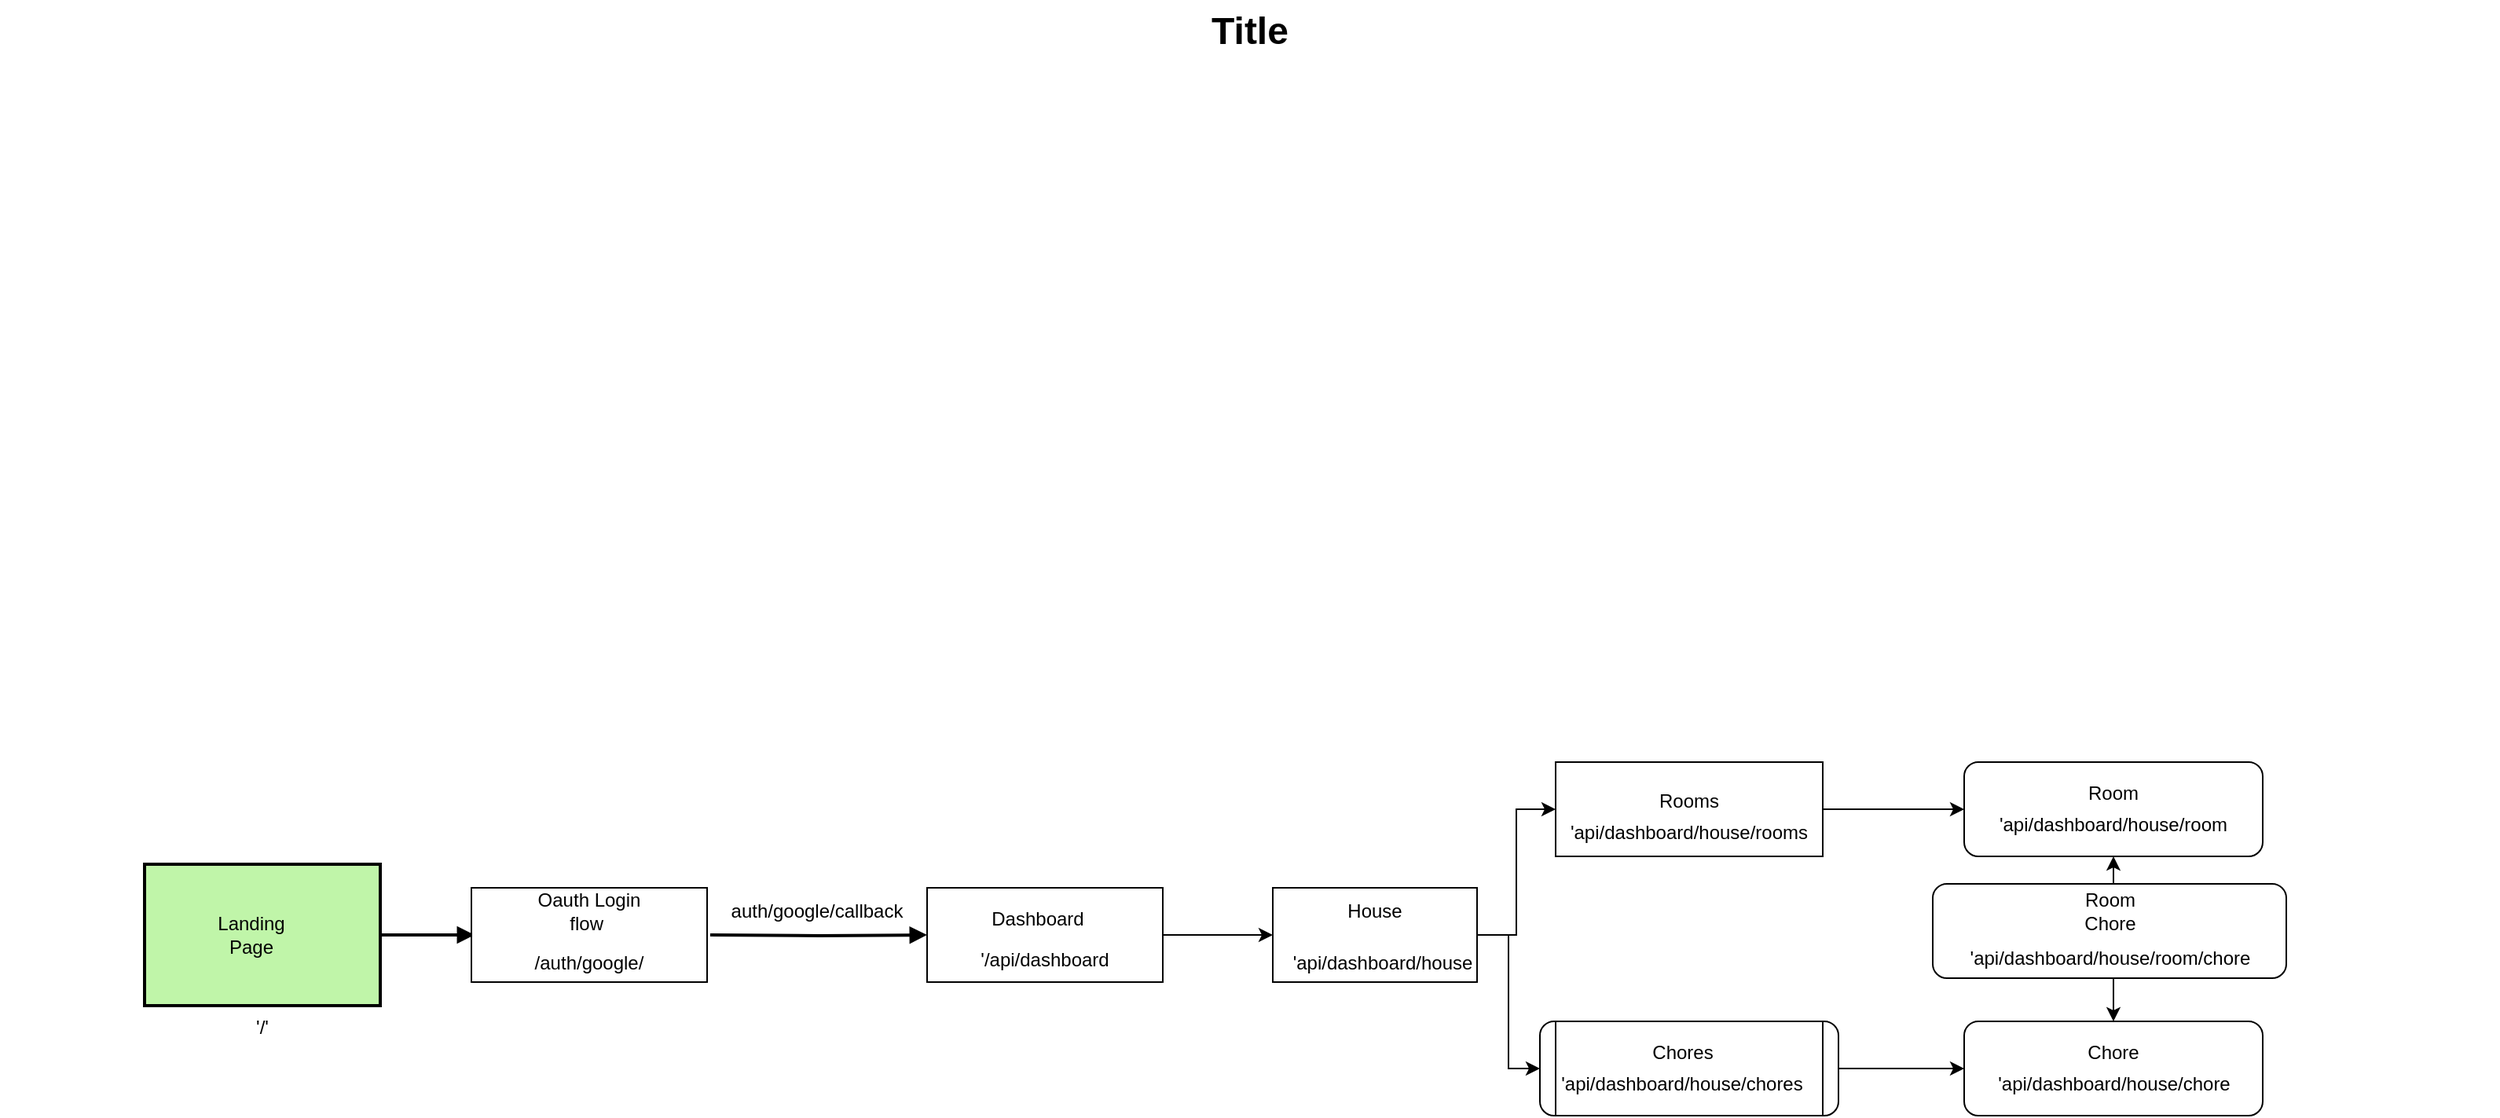 <mxfile version="12.7.9" type="github"><diagram name="Page-1" id="74b105a0-9070-1c63-61bc-23e55f88626e"><mxGraphModel dx="946" dy="510" grid="1" gridSize="10" guides="1" tooltips="1" connect="1" arrows="1" fold="1" page="1" pageScale="1.5" pageWidth="1169" pageHeight="826" background="none" math="0" shadow="0"><root><mxCell id="0" style=";html=1;"/><mxCell id="1" style=";html=1;" parent="0"/><mxCell id="10b056a9c633e61c-18" style="edgeStyle=orthogonalEdgeStyle;rounded=0;html=1;endArrow=block;endFill=1;jettySize=auto;orthogonalLoop=1;strokeWidth=2;startArrow=none;startFill=0;entryX=0;entryY=0.5;entryDx=0;entryDy=0;" parent="1" target="Lthkg2jGTmfJJIbEd--0-3" edge="1"><mxGeometry relative="1" as="geometry"><mxPoint x="532" y="635" as="sourcePoint"/><mxPoint x="632" y="635" as="targetPoint"/></mxGeometry></mxCell><mxCell id="10b056a9c633e61c-17" style="edgeStyle=orthogonalEdgeStyle;rounded=0;html=1;endArrow=block;endFill=1;jettySize=auto;orthogonalLoop=1;strokeWidth=2;startArrow=none;startFill=0;" parent="1" source="10b056a9c633e61c-4" edge="1"><mxGeometry relative="1" as="geometry"><mxPoint x="382" y="635" as="targetPoint"/></mxGeometry></mxCell><mxCell id="10b056a9c633e61c-4" value="'/'" style="strokeWidth=2;dashed=0;align=center;fontSize=12;shape=rect;verticalLabelPosition=bottom;verticalAlign=top;fillColor=#c0f5a9" parent="1" vertex="1"><mxGeometry x="172" y="590" width="150" height="90" as="geometry"/></mxCell><mxCell id="10b056a9c633e61c-30" value="Title" style="text;strokeColor=none;fillColor=none;html=1;fontSize=24;fontStyle=1;verticalAlign=middle;align=center;" parent="1" vertex="1"><mxGeometry x="80" y="40" width="1590" height="40" as="geometry"/></mxCell><mxCell id="Lthkg2jGTmfJJIbEd--0-6" value="Landing Page" style="text;html=1;strokeColor=none;fillColor=none;align=center;verticalAlign=middle;whiteSpace=wrap;rounded=0;" vertex="1" parent="1"><mxGeometry x="220" y="625" width="40" height="20" as="geometry"/></mxCell><mxCell id="Lthkg2jGTmfJJIbEd--0-8" value="auth/google/callback" style="text;html=1;strokeColor=none;fillColor=none;align=center;verticalAlign=middle;whiteSpace=wrap;rounded=0;" vertex="1" parent="1"><mxGeometry x="580" y="610" width="40" height="20" as="geometry"/></mxCell><mxCell id="Lthkg2jGTmfJJIbEd--0-20" style="edgeStyle=orthogonalEdgeStyle;rounded=0;orthogonalLoop=1;jettySize=auto;html=1;exitX=1;exitY=0.5;exitDx=0;exitDy=0;entryX=0;entryY=0.5;entryDx=0;entryDy=0;" edge="1" parent="1" source="Lthkg2jGTmfJJIbEd--0-3" target="Lthkg2jGTmfJJIbEd--0-13"><mxGeometry relative="1" as="geometry"/></mxCell><mxCell id="Lthkg2jGTmfJJIbEd--0-21" style="edgeStyle=orthogonalEdgeStyle;rounded=0;orthogonalLoop=1;jettySize=auto;html=1;exitX=1;exitY=0.5;exitDx=0;exitDy=0;entryX=0;entryY=0.5;entryDx=0;entryDy=0;" edge="1" parent="1" source="Lthkg2jGTmfJJIbEd--0-13" target="Lthkg2jGTmfJJIbEd--0-14"><mxGeometry relative="1" as="geometry"/></mxCell><mxCell id="Lthkg2jGTmfJJIbEd--0-69" style="edgeStyle=orthogonalEdgeStyle;rounded=0;orthogonalLoop=1;jettySize=auto;html=1;exitX=1;exitY=0.5;exitDx=0;exitDy=0;entryX=0;entryY=0.5;entryDx=0;entryDy=0;" edge="1" parent="1" source="Lthkg2jGTmfJJIbEd--0-13" target="Lthkg2jGTmfJJIbEd--0-66"><mxGeometry relative="1" as="geometry"><Array as="points"><mxPoint x="1040" y="635"/><mxPoint x="1040" y="720"/></Array></mxGeometry></mxCell><mxCell id="Lthkg2jGTmfJJIbEd--0-13" value="" style="rounded=0;whiteSpace=wrap;html=1;" vertex="1" parent="1"><mxGeometry x="890" y="605" width="130" height="60" as="geometry"/></mxCell><mxCell id="Lthkg2jGTmfJJIbEd--0-47" value="" style="group" vertex="1" connectable="0" parent="1"><mxGeometry x="1330" y="690" width="190" height="60" as="geometry"/></mxCell><mxCell id="Lthkg2jGTmfJJIbEd--0-38" value="" style="rounded=1;whiteSpace=wrap;html=1;" vertex="1" parent="Lthkg2jGTmfJJIbEd--0-47"><mxGeometry width="190" height="60" as="geometry"/></mxCell><mxCell id="Lthkg2jGTmfJJIbEd--0-68" style="edgeStyle=orthogonalEdgeStyle;rounded=0;orthogonalLoop=1;jettySize=auto;html=1;exitX=1;exitY=0.5;exitDx=0;exitDy=0;entryX=0;entryY=0.5;entryDx=0;entryDy=0;" edge="1" parent="Lthkg2jGTmfJJIbEd--0-47" source="Lthkg2jGTmfJJIbEd--0-66" target="Lthkg2jGTmfJJIbEd--0-38"><mxGeometry relative="1" as="geometry"/></mxCell><mxCell id="Lthkg2jGTmfJJIbEd--0-66" value="" style="rounded=1;whiteSpace=wrap;html=1;" vertex="1" parent="Lthkg2jGTmfJJIbEd--0-47"><mxGeometry x="-270" width="190" height="60" as="geometry"/></mxCell><mxCell id="Lthkg2jGTmfJJIbEd--0-39" value="Chore" style="text;html=1;strokeColor=none;fillColor=none;align=center;verticalAlign=middle;whiteSpace=wrap;rounded=0;" vertex="1" parent="Lthkg2jGTmfJJIbEd--0-47"><mxGeometry x="75" y="10" width="40" height="20" as="geometry"/></mxCell><mxCell id="Lthkg2jGTmfJJIbEd--0-41" value="'api/dashboard/house/chore" style="text;html=1;strokeColor=none;fillColor=none;align=center;verticalAlign=middle;whiteSpace=wrap;rounded=0;" vertex="1" parent="Lthkg2jGTmfJJIbEd--0-47"><mxGeometry x="14.5" y="30" width="161" height="20" as="geometry"/></mxCell><mxCell id="Lthkg2jGTmfJJIbEd--0-49" value="" style="group" vertex="1" connectable="0" parent="1"><mxGeometry x="1330" y="525" width="190" height="80" as="geometry"/></mxCell><mxCell id="Lthkg2jGTmfJJIbEd--0-44" value="" style="group" vertex="1" connectable="0" parent="Lthkg2jGTmfJJIbEd--0-49"><mxGeometry width="190" height="80" as="geometry"/></mxCell><mxCell id="Lthkg2jGTmfJJIbEd--0-23" value="" style="rounded=1;whiteSpace=wrap;html=1;" vertex="1" parent="Lthkg2jGTmfJJIbEd--0-44"><mxGeometry width="190" height="60" as="geometry"/></mxCell><mxCell id="Lthkg2jGTmfJJIbEd--0-25" value="Room" style="text;html=1;strokeColor=none;fillColor=none;align=center;verticalAlign=middle;whiteSpace=wrap;rounded=0;" vertex="1" parent="Lthkg2jGTmfJJIbEd--0-44"><mxGeometry x="75" y="10" width="40" height="20" as="geometry"/></mxCell><mxCell id="Lthkg2jGTmfJJIbEd--0-48" value="'api/dashboard/house/room" style="text;html=1;strokeColor=none;fillColor=none;align=center;verticalAlign=middle;whiteSpace=wrap;rounded=0;" vertex="1" parent="Lthkg2jGTmfJJIbEd--0-44"><mxGeometry x="75" y="30" width="40" height="20" as="geometry"/></mxCell><mxCell id="Lthkg2jGTmfJJIbEd--0-50" value="" style="group" vertex="1" connectable="0" parent="1"><mxGeometry x="1070" y="690" width="170" height="60" as="geometry"/></mxCell><mxCell id="Lthkg2jGTmfJJIbEd--0-42" value="" style="group" vertex="1" connectable="0" parent="Lthkg2jGTmfJJIbEd--0-50"><mxGeometry width="170" height="60" as="geometry"/></mxCell><mxCell id="Lthkg2jGTmfJJIbEd--0-12" value="" style="rounded=0;whiteSpace=wrap;html=1;" vertex="1" parent="Lthkg2jGTmfJJIbEd--0-42"><mxGeometry width="170" height="60" as="geometry"/></mxCell><mxCell id="Lthkg2jGTmfJJIbEd--0-31" value="'api/dashboard/house/chores" style="text;html=1;strokeColor=none;fillColor=none;align=center;verticalAlign=middle;whiteSpace=wrap;rounded=0;" vertex="1" parent="Lthkg2jGTmfJJIbEd--0-42"><mxGeometry y="30" width="161" height="20" as="geometry"/></mxCell><mxCell id="Lthkg2jGTmfJJIbEd--0-37" value="Chores" style="text;html=1;strokeColor=none;fillColor=none;align=center;verticalAlign=middle;whiteSpace=wrap;rounded=0;" vertex="1" parent="Lthkg2jGTmfJJIbEd--0-42"><mxGeometry x="60.5" y="10" width="40" height="20" as="geometry"/></mxCell><mxCell id="Lthkg2jGTmfJJIbEd--0-51" value="" style="group" vertex="1" connectable="0" parent="1"><mxGeometry x="380" y="605" width="150" height="95" as="geometry"/></mxCell><mxCell id="Lthkg2jGTmfJJIbEd--0-55" value="" style="group" vertex="1" connectable="0" parent="Lthkg2jGTmfJJIbEd--0-51"><mxGeometry width="150" height="60" as="geometry"/></mxCell><mxCell id="Lthkg2jGTmfJJIbEd--0-1" value="" style="rounded=0;whiteSpace=wrap;html=1;" vertex="1" parent="Lthkg2jGTmfJJIbEd--0-55"><mxGeometry width="150" height="60" as="geometry"/></mxCell><mxCell id="Lthkg2jGTmfJJIbEd--0-2" value="Oauth Login flow&amp;nbsp;" style="text;html=1;strokeColor=none;fillColor=none;align=center;verticalAlign=middle;whiteSpace=wrap;rounded=0;" vertex="1" parent="Lthkg2jGTmfJJIbEd--0-55"><mxGeometry x="40" y="5" width="70" height="20" as="geometry"/></mxCell><mxCell id="Lthkg2jGTmfJJIbEd--0-7" value="/auth/google/" style="text;html=1;strokeColor=none;fillColor=none;align=center;verticalAlign=middle;whiteSpace=wrap;rounded=0;" vertex="1" parent="Lthkg2jGTmfJJIbEd--0-55"><mxGeometry x="55" y="37.5" width="40" height="20" as="geometry"/></mxCell><mxCell id="Lthkg2jGTmfJJIbEd--0-56" value="" style="group" vertex="1" connectable="0" parent="1"><mxGeometry x="670" y="605" width="150" height="60" as="geometry"/></mxCell><mxCell id="Lthkg2jGTmfJJIbEd--0-53" value="" style="group" vertex="1" connectable="0" parent="Lthkg2jGTmfJJIbEd--0-56"><mxGeometry width="150" height="60" as="geometry"/></mxCell><mxCell id="Lthkg2jGTmfJJIbEd--0-4" value="Dashboard" style="text;html=1;strokeColor=none;fillColor=none;align=center;verticalAlign=middle;whiteSpace=wrap;rounded=0;" vertex="1" parent="Lthkg2jGTmfJJIbEd--0-53"><mxGeometry x="15" y="20" width="40" height="20" as="geometry"/></mxCell><mxCell id="Lthkg2jGTmfJJIbEd--0-3" value="" style="rounded=0;whiteSpace=wrap;html=1;" vertex="1" parent="Lthkg2jGTmfJJIbEd--0-53"><mxGeometry width="150" height="60" as="geometry"/></mxCell><mxCell id="Lthkg2jGTmfJJIbEd--0-11" value="Dashboard" style="text;html=1;strokeColor=none;fillColor=none;align=center;verticalAlign=middle;whiteSpace=wrap;rounded=0;" vertex="1" parent="Lthkg2jGTmfJJIbEd--0-53"><mxGeometry x="37.5" y="5" width="65" height="30" as="geometry"/></mxCell><mxCell id="Lthkg2jGTmfJJIbEd--0-5" value="'/api/dashboard" style="text;html=1;strokeColor=none;fillColor=none;align=center;verticalAlign=middle;whiteSpace=wrap;rounded=0;" vertex="1" parent="Lthkg2jGTmfJJIbEd--0-53"><mxGeometry x="55" y="35" width="40" height="22.5" as="geometry"/></mxCell><mxCell id="Lthkg2jGTmfJJIbEd--0-57" value="" style="group" vertex="1" connectable="0" parent="1"><mxGeometry x="935" y="610" width="45" height="52.5" as="geometry"/></mxCell><mxCell id="Lthkg2jGTmfJJIbEd--0-16" value="House" style="text;html=1;strokeColor=none;fillColor=none;align=center;verticalAlign=middle;whiteSpace=wrap;rounded=0;" vertex="1" parent="Lthkg2jGTmfJJIbEd--0-57"><mxGeometry width="40" height="20" as="geometry"/></mxCell><mxCell id="Lthkg2jGTmfJJIbEd--0-17" value="'api/dashboard/house" style="text;html=1;strokeColor=none;fillColor=none;align=center;verticalAlign=middle;whiteSpace=wrap;rounded=0;" vertex="1" parent="Lthkg2jGTmfJJIbEd--0-57"><mxGeometry x="5" y="32.5" width="40" height="20" as="geometry"/></mxCell><mxCell id="Lthkg2jGTmfJJIbEd--0-62" style="edgeStyle=orthogonalEdgeStyle;rounded=0;orthogonalLoop=1;jettySize=auto;html=1;exitX=1;exitY=0.5;exitDx=0;exitDy=0;entryX=0;entryY=0.5;entryDx=0;entryDy=0;" edge="1" parent="1" source="Lthkg2jGTmfJJIbEd--0-14" target="Lthkg2jGTmfJJIbEd--0-23"><mxGeometry relative="1" as="geometry"/></mxCell><mxCell id="Lthkg2jGTmfJJIbEd--0-64" value="" style="group" vertex="1" connectable="0" parent="1"><mxGeometry x="1070" y="530" width="170" height="60" as="geometry"/></mxCell><mxCell id="Lthkg2jGTmfJJIbEd--0-43" value="" style="group" vertex="1" connectable="0" parent="Lthkg2jGTmfJJIbEd--0-64"><mxGeometry width="170" height="60" as="geometry"/></mxCell><mxCell id="Lthkg2jGTmfJJIbEd--0-14" value="" style="rounded=0;whiteSpace=wrap;html=1;" vertex="1" parent="Lthkg2jGTmfJJIbEd--0-43"><mxGeometry y="-5" width="170" height="60" as="geometry"/></mxCell><mxCell id="Lthkg2jGTmfJJIbEd--0-18" value="'api/dashboard/house/rooms" style="text;html=1;strokeColor=none;fillColor=none;align=center;verticalAlign=middle;whiteSpace=wrap;rounded=0;" vertex="1" parent="Lthkg2jGTmfJJIbEd--0-43"><mxGeometry x="65" y="30" width="40" height="20" as="geometry"/></mxCell><mxCell id="Lthkg2jGTmfJJIbEd--0-22" value="Rooms" style="text;html=1;strokeColor=none;fillColor=none;align=center;verticalAlign=middle;whiteSpace=wrap;rounded=0;" vertex="1" parent="Lthkg2jGTmfJJIbEd--0-43"><mxGeometry x="65" y="10" width="40" height="20" as="geometry"/></mxCell><mxCell id="Lthkg2jGTmfJJIbEd--0-70" value="" style="endArrow=classic;startArrow=classic;html=1;entryX=0.5;entryY=1;entryDx=0;entryDy=0;exitX=0.5;exitY=0;exitDx=0;exitDy=0;" edge="1" parent="1" source="Lthkg2jGTmfJJIbEd--0-38" target="Lthkg2jGTmfJJIbEd--0-23"><mxGeometry width="50" height="50" relative="1" as="geometry"><mxPoint x="1210" y="680" as="sourcePoint"/><mxPoint x="1260" y="630" as="targetPoint"/></mxGeometry></mxCell><mxCell id="Lthkg2jGTmfJJIbEd--0-75" value="" style="group" vertex="1" connectable="0" parent="1"><mxGeometry x="1310" y="602.5" width="225" height="60" as="geometry"/></mxCell><mxCell id="Lthkg2jGTmfJJIbEd--0-71" value="" style="rounded=1;whiteSpace=wrap;html=1;" vertex="1" parent="Lthkg2jGTmfJJIbEd--0-75"><mxGeometry width="225" height="60" as="geometry"/></mxCell><mxCell id="Lthkg2jGTmfJJIbEd--0-72" value="'api/dashboard/house/room/chore" style="text;html=1;strokeColor=none;fillColor=none;align=center;verticalAlign=middle;whiteSpace=wrap;rounded=0;" vertex="1" parent="Lthkg2jGTmfJJIbEd--0-75"><mxGeometry x="92.5" y="37.5" width="40" height="20" as="geometry"/></mxCell><mxCell id="Lthkg2jGTmfJJIbEd--0-74" value="Room Chore" style="text;html=1;strokeColor=none;fillColor=none;align=center;verticalAlign=middle;whiteSpace=wrap;rounded=0;" vertex="1" parent="Lthkg2jGTmfJJIbEd--0-75"><mxGeometry x="92.5" y="7.5" width="40" height="20" as="geometry"/></mxCell></root></mxGraphModel></diagram></mxfile>